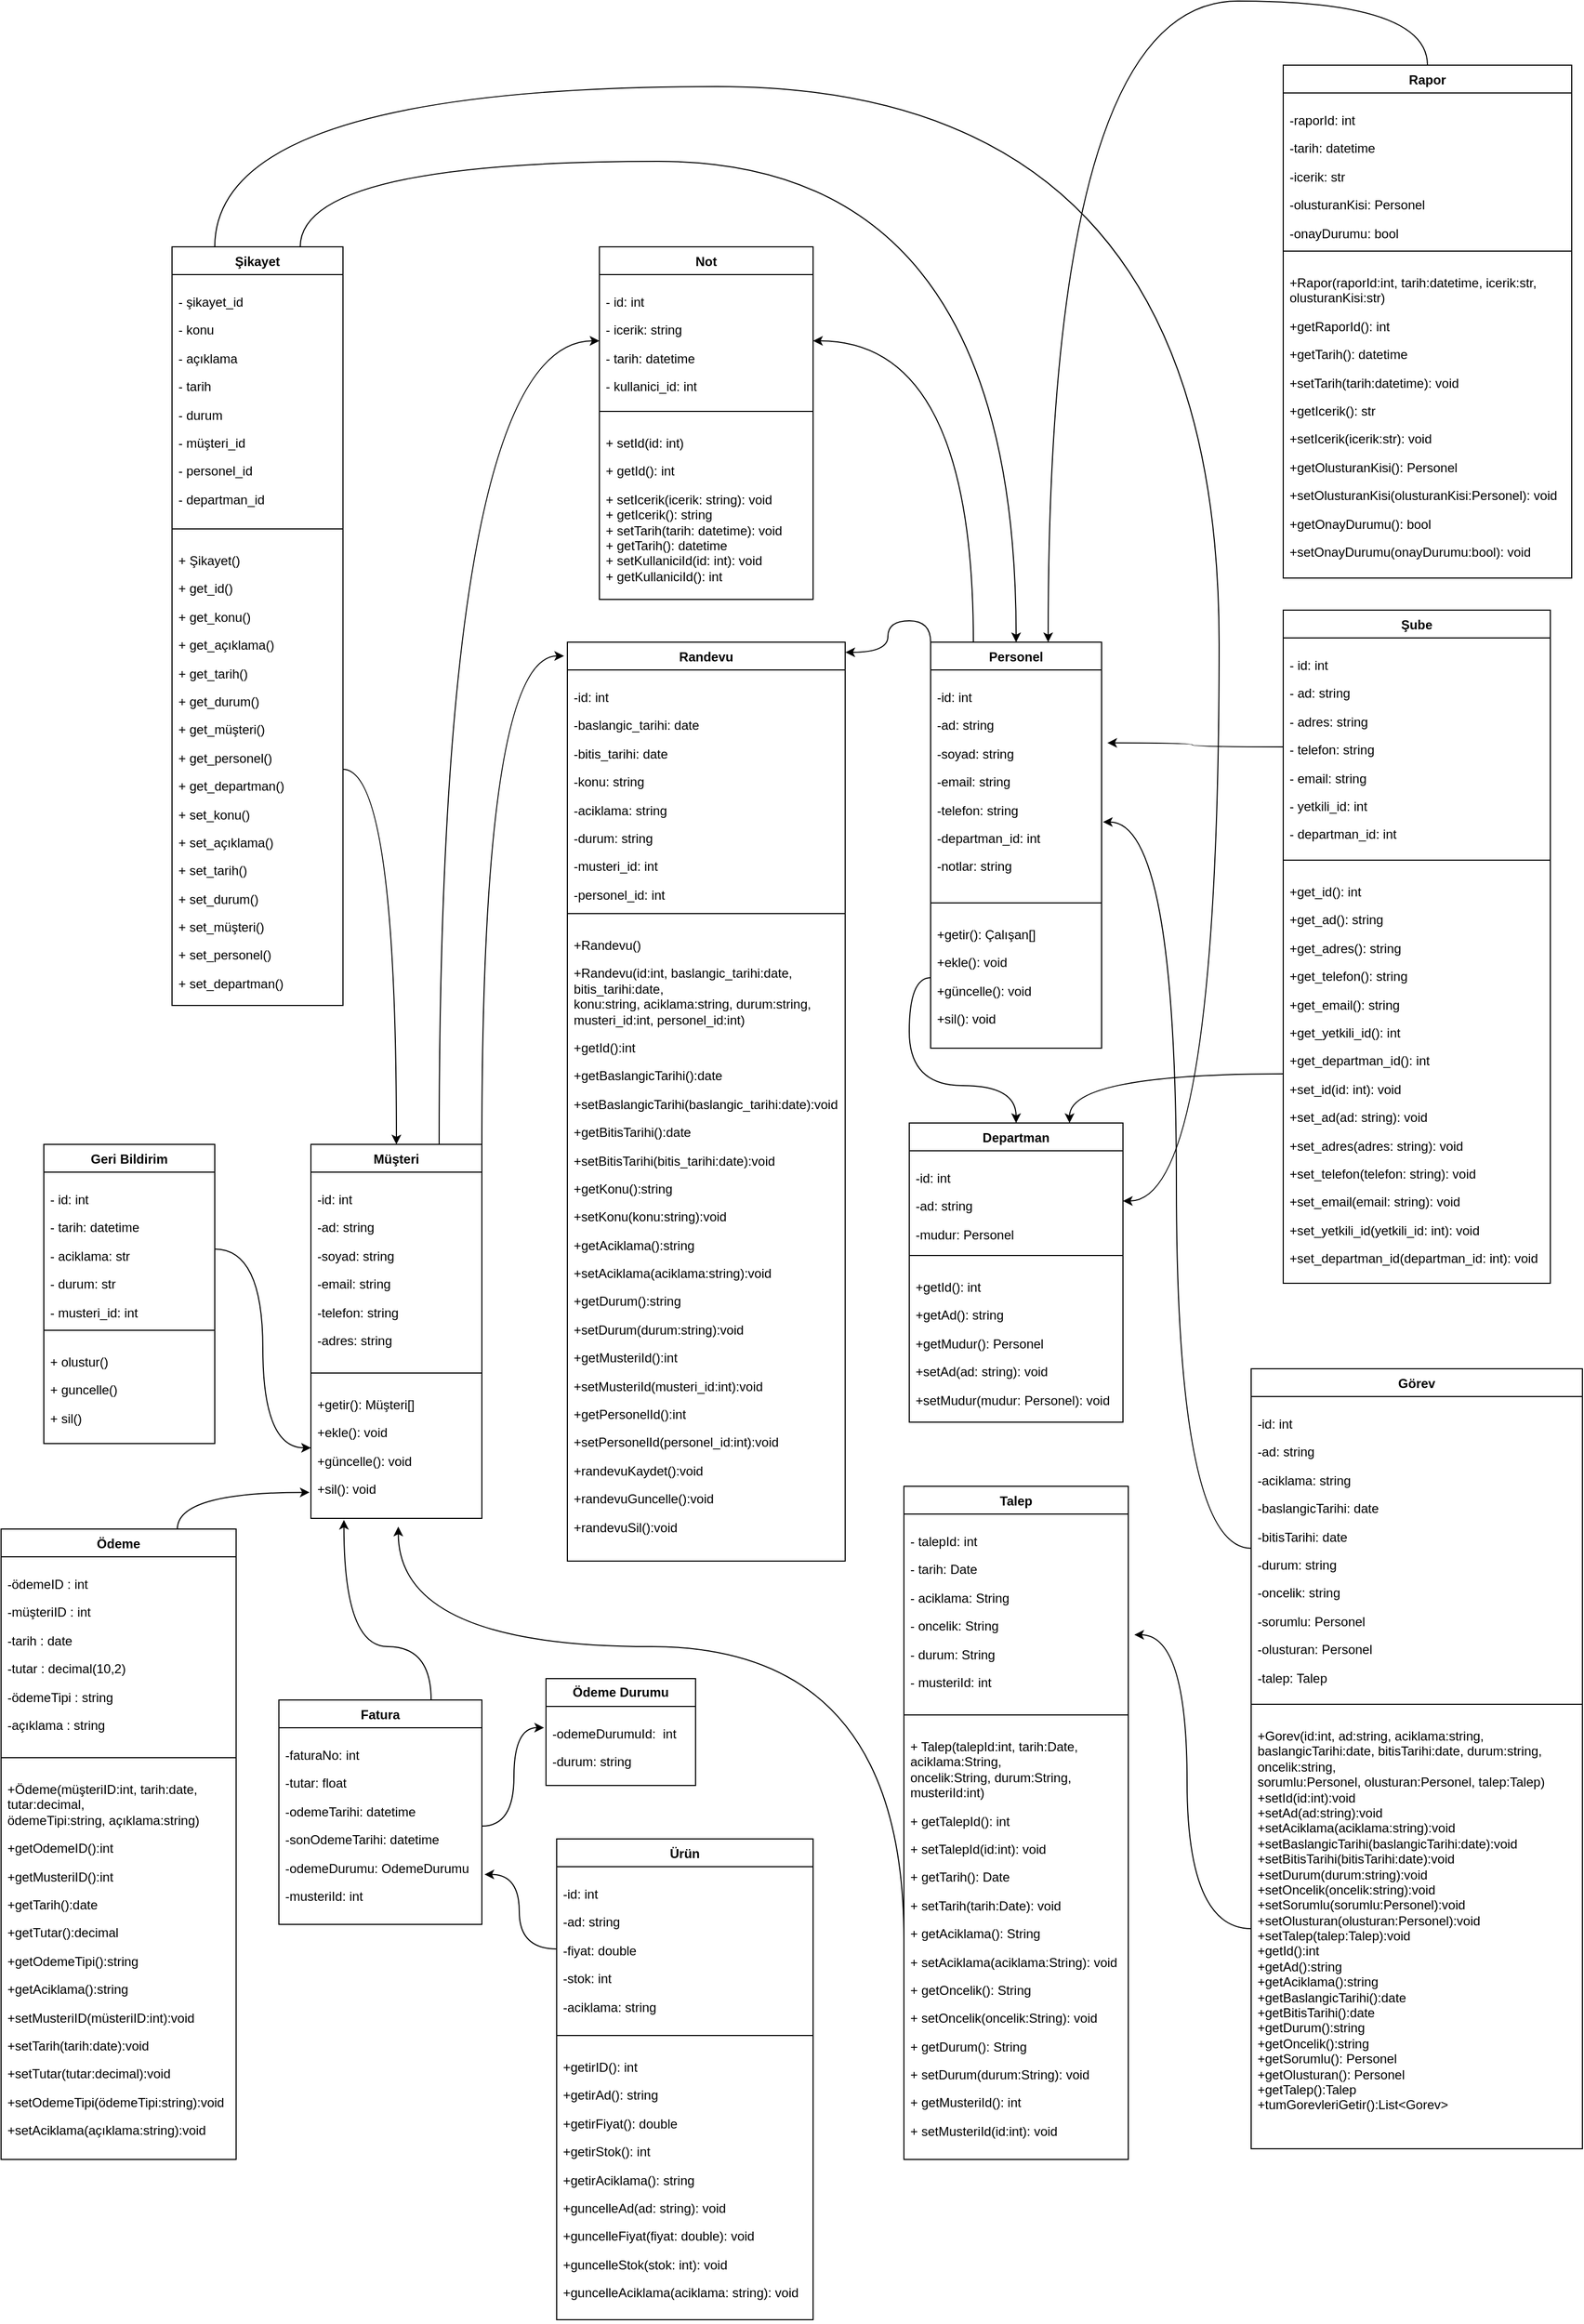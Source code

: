 <mxfile version="21.2.9" type="device">
  <diagram name="Sayfa -1" id="WubEYK-13sfMUEK22u3p">
    <mxGraphModel dx="6667" dy="4040" grid="1" gridSize="10" guides="1" tooltips="1" connect="1" arrows="1" fold="1" page="0" pageScale="1" pageWidth="827" pageHeight="1169" math="0" shadow="0">
      <root>
        <mxCell id="0" />
        <mxCell id="1" parent="0" />
        <mxCell id="kbc5NyIRgbsZDOYR7h5r-98" style="edgeStyle=orthogonalEdgeStyle;rounded=0;orthogonalLoop=1;jettySize=auto;html=1;exitX=1;exitY=0;exitDx=0;exitDy=0;entryX=-0.012;entryY=0.015;entryDx=0;entryDy=0;entryPerimeter=0;curved=1;" edge="1" parent="1" source="kbc5NyIRgbsZDOYR7h5r-18" target="kbc5NyIRgbsZDOYR7h5r-57">
          <mxGeometry relative="1" as="geometry" />
        </mxCell>
        <mxCell id="kbc5NyIRgbsZDOYR7h5r-102" style="edgeStyle=orthogonalEdgeStyle;rounded=0;orthogonalLoop=1;jettySize=auto;html=1;exitX=0.75;exitY=0;exitDx=0;exitDy=0;entryX=0;entryY=0.5;entryDx=0;entryDy=0;curved=1;" edge="1" parent="1" source="kbc5NyIRgbsZDOYR7h5r-18" target="kbc5NyIRgbsZDOYR7h5r-42">
          <mxGeometry relative="1" as="geometry" />
        </mxCell>
        <mxCell id="kbc5NyIRgbsZDOYR7h5r-18" value="Müşteri" style="swimlane;fontStyle=1;align=center;verticalAlign=top;childLayout=stackLayout;horizontal=1;startSize=26;horizontalStack=0;resizeParent=1;resizeParentMax=0;resizeLast=0;collapsible=1;marginBottom=0;whiteSpace=wrap;html=1;" vertex="1" parent="1">
          <mxGeometry x="-400" y="590" width="160" height="350" as="geometry" />
        </mxCell>
        <mxCell id="kbc5NyIRgbsZDOYR7h5r-19" value="&lt;p class=&quot;MsoNormal&quot;&gt;-id: int&lt;/p&gt;&lt;p class=&quot;MsoNormal&quot;&gt;-ad: string&lt;/p&gt;&lt;p class=&quot;MsoNormal&quot;&gt;-soyad: string&lt;/p&gt;&lt;p class=&quot;MsoNormal&quot;&gt;-email: string&lt;/p&gt;&lt;p class=&quot;MsoNormal&quot;&gt;-telefon: string&lt;/p&gt;&lt;p class=&quot;MsoNormal&quot;&gt;-adres: string&lt;/p&gt;&lt;p class=&quot;MsoNormal&quot;&gt;&lt;br/&gt;&lt;br/&gt;&lt;br/&gt;&lt;br/&gt;&lt;br/&gt;&lt;br/&gt;&lt;br/&gt;&lt;br/&gt;&lt;br/&gt;&lt;br/&gt;&lt;br/&gt;&lt;br/&gt;&lt;/p&gt;&lt;p class=&quot;MsoNormal&quot;&gt;-notlar: string&lt;/p&gt;" style="text;strokeColor=none;fillColor=none;align=left;verticalAlign=top;spacingLeft=4;spacingRight=4;overflow=hidden;rotatable=0;points=[[0,0.5],[1,0.5]];portConstraint=eastwest;whiteSpace=wrap;html=1;" vertex="1" parent="kbc5NyIRgbsZDOYR7h5r-18">
          <mxGeometry y="26" width="160" height="184" as="geometry" />
        </mxCell>
        <mxCell id="kbc5NyIRgbsZDOYR7h5r-20" value="" style="line;strokeWidth=1;fillColor=none;align=left;verticalAlign=middle;spacingTop=-1;spacingLeft=3;spacingRight=3;rotatable=0;labelPosition=right;points=[];portConstraint=eastwest;strokeColor=inherit;" vertex="1" parent="kbc5NyIRgbsZDOYR7h5r-18">
          <mxGeometry y="210" width="160" height="8" as="geometry" />
        </mxCell>
        <mxCell id="kbc5NyIRgbsZDOYR7h5r-21" value="&lt;p class=&quot;MsoNormal&quot;&gt;&lt;/p&gt;&lt;p class=&quot;MsoNormal&quot;&gt;+getir(): Müşteri[]&lt;/p&gt;&lt;p class=&quot;MsoNormal&quot;&gt;+ekle(): void&lt;/p&gt;&lt;p class=&quot;MsoNormal&quot;&gt;+güncelle(): void&lt;/p&gt;&lt;p class=&quot;MsoNormal&quot;&gt;+sil(): void&lt;/p&gt;" style="text;strokeColor=none;fillColor=none;align=left;verticalAlign=top;spacingLeft=4;spacingRight=4;overflow=hidden;rotatable=0;points=[[0,0.5],[1,0.5]];portConstraint=eastwest;whiteSpace=wrap;html=1;" vertex="1" parent="kbc5NyIRgbsZDOYR7h5r-18">
          <mxGeometry y="218" width="160" height="132" as="geometry" />
        </mxCell>
        <mxCell id="kbc5NyIRgbsZDOYR7h5r-99" style="edgeStyle=orthogonalEdgeStyle;rounded=0;orthogonalLoop=1;jettySize=auto;html=1;exitX=0;exitY=0;exitDx=0;exitDy=0;entryX=1.001;entryY=0.011;entryDx=0;entryDy=0;entryPerimeter=0;curved=1;" edge="1" parent="1" source="kbc5NyIRgbsZDOYR7h5r-33" target="kbc5NyIRgbsZDOYR7h5r-57">
          <mxGeometry relative="1" as="geometry" />
        </mxCell>
        <mxCell id="kbc5NyIRgbsZDOYR7h5r-101" style="edgeStyle=orthogonalEdgeStyle;rounded=0;orthogonalLoop=1;jettySize=auto;html=1;exitX=0.25;exitY=0;exitDx=0;exitDy=0;entryX=1;entryY=0.5;entryDx=0;entryDy=0;curved=1;" edge="1" parent="1" source="kbc5NyIRgbsZDOYR7h5r-33" target="kbc5NyIRgbsZDOYR7h5r-42">
          <mxGeometry relative="1" as="geometry" />
        </mxCell>
        <mxCell id="kbc5NyIRgbsZDOYR7h5r-33" value="Personel" style="swimlane;fontStyle=1;align=center;verticalAlign=top;childLayout=stackLayout;horizontal=1;startSize=26;horizontalStack=0;resizeParent=1;resizeParentMax=0;resizeLast=0;collapsible=1;marginBottom=0;whiteSpace=wrap;html=1;" vertex="1" parent="1">
          <mxGeometry x="180" y="120" width="160" height="380" as="geometry" />
        </mxCell>
        <mxCell id="kbc5NyIRgbsZDOYR7h5r-34" value="&lt;p class=&quot;MsoNormal&quot;&gt;-id: int&lt;/p&gt;&lt;p class=&quot;MsoNormal&quot;&gt;-ad: string&lt;/p&gt;&lt;p class=&quot;MsoNormal&quot;&gt;-soyad: string&lt;/p&gt;&lt;p class=&quot;MsoNormal&quot;&gt;-email: string&lt;/p&gt;&lt;p class=&quot;MsoNormal&quot;&gt;-telefon: string&lt;/p&gt;&lt;p class=&quot;MsoNormal&quot;&gt;-departman_id: int&lt;/p&gt;&lt;p class=&quot;MsoNormal&quot;&gt;&lt;span style=&quot;background-color: initial;&quot;&gt;-notlar: string&lt;/span&gt;&lt;br&gt;&lt;/p&gt;" style="text;strokeColor=none;fillColor=none;align=left;verticalAlign=top;spacingLeft=4;spacingRight=4;overflow=hidden;rotatable=0;points=[[0,0.5],[1,0.5]];portConstraint=eastwest;whiteSpace=wrap;html=1;" vertex="1" parent="kbc5NyIRgbsZDOYR7h5r-33">
          <mxGeometry y="26" width="160" height="214" as="geometry" />
        </mxCell>
        <mxCell id="kbc5NyIRgbsZDOYR7h5r-35" value="" style="line;strokeWidth=1;fillColor=none;align=left;verticalAlign=middle;spacingTop=-1;spacingLeft=3;spacingRight=3;rotatable=0;labelPosition=right;points=[];portConstraint=eastwest;strokeColor=inherit;" vertex="1" parent="kbc5NyIRgbsZDOYR7h5r-33">
          <mxGeometry y="240" width="160" height="8" as="geometry" />
        </mxCell>
        <mxCell id="kbc5NyIRgbsZDOYR7h5r-36" value="&lt;p class=&quot;MsoNormal&quot;&gt;+getir(): Çalışan[]&lt;/p&gt;&lt;span style=&quot;background-color: initial;&quot;&gt;+ekle(): void&lt;/span&gt;&lt;br&gt;&lt;p class=&quot;MsoNormal&quot;&gt;+güncelle(): void&lt;/p&gt;&lt;span style=&quot;background-color: initial;&quot;&gt;+sil(): void&amp;nbsp; &amp;nbsp; &amp;nbsp;&lt;/span&gt;" style="text;strokeColor=none;fillColor=none;align=left;verticalAlign=top;spacingLeft=4;spacingRight=4;overflow=hidden;rotatable=0;points=[[0,0.5],[1,0.5]];portConstraint=eastwest;whiteSpace=wrap;html=1;" vertex="1" parent="kbc5NyIRgbsZDOYR7h5r-33">
          <mxGeometry y="248" width="160" height="132" as="geometry" />
        </mxCell>
        <mxCell id="kbc5NyIRgbsZDOYR7h5r-37" value="Görev" style="swimlane;fontStyle=1;align=center;verticalAlign=top;childLayout=stackLayout;horizontal=1;startSize=26;horizontalStack=0;resizeParent=1;resizeParentMax=0;resizeLast=0;collapsible=1;marginBottom=0;whiteSpace=wrap;html=1;" vertex="1" parent="1">
          <mxGeometry x="480" y="800" width="310" height="730" as="geometry" />
        </mxCell>
        <mxCell id="kbc5NyIRgbsZDOYR7h5r-38" value="&lt;p class=&quot;MsoNormal&quot;&gt;-id: int&lt;/p&gt;&lt;p class=&quot;MsoNormal&quot;&gt;&lt;span style=&quot;background-color: initial;&quot;&gt;-ad: string&lt;/span&gt;&lt;/p&gt;&lt;p class=&quot;MsoNormal&quot;&gt;-aciklama: string&lt;/p&gt;&lt;p class=&quot;MsoNormal&quot;&gt;-baslangicTarihi: date&lt;/p&gt;&lt;p class=&quot;MsoNormal&quot;&gt;-bitisTarihi: date&lt;/p&gt;&lt;p class=&quot;MsoNormal&quot;&gt;-durum: string&lt;/p&gt;&lt;p class=&quot;MsoNormal&quot;&gt;-oncelik: string&lt;/p&gt;&lt;p class=&quot;MsoNormal&quot;&gt;-sorumlu: Personel&lt;/p&gt;&lt;p class=&quot;MsoNormal&quot;&gt;-olusturan: Personel&lt;/p&gt;&lt;p class=&quot;MsoNormal&quot;&gt;-talep: Talep&lt;/p&gt;" style="text;strokeColor=none;fillColor=none;align=left;verticalAlign=top;spacingLeft=4;spacingRight=4;overflow=hidden;rotatable=0;points=[[0,0.5],[1,0.5]];portConstraint=eastwest;whiteSpace=wrap;html=1;" vertex="1" parent="kbc5NyIRgbsZDOYR7h5r-37">
          <mxGeometry y="26" width="310" height="284" as="geometry" />
        </mxCell>
        <mxCell id="kbc5NyIRgbsZDOYR7h5r-39" value="" style="line;strokeWidth=1;fillColor=none;align=left;verticalAlign=middle;spacingTop=-1;spacingLeft=3;spacingRight=3;rotatable=0;labelPosition=right;points=[];portConstraint=eastwest;strokeColor=inherit;" vertex="1" parent="kbc5NyIRgbsZDOYR7h5r-37">
          <mxGeometry y="310" width="310" height="8" as="geometry" />
        </mxCell>
        <mxCell id="kbc5NyIRgbsZDOYR7h5r-40" value="&lt;p style=&quot;&quot; class=&quot;MsoNormal&quot;&gt;&lt;/p&gt;&lt;div style=&quot;&quot;&gt;&lt;span style=&quot;background-color: initial;&quot;&gt;+Gorev(id:int, ad:string, aciklama:string,&lt;/span&gt;&lt;/div&gt;&lt;font style=&quot;font-size: 12px;&quot;&gt;&lt;div style=&quot;&quot;&gt;&lt;span style=&quot;background-color: initial;&quot;&gt;baslangicTarihi:date, bitisTarihi:date, durum:string, oncelik:string,&lt;/span&gt;&lt;/div&gt;&lt;div style=&quot;&quot;&gt;&lt;span style=&quot;background-color: initial;&quot;&gt;sorumlu:Personel, olusturan:Personel, talep:Talep)&lt;/span&gt;&lt;/div&gt;&lt;div style=&quot;&quot;&gt;&lt;span style=&quot;background-color: initial;&quot;&gt;+setId(id:int):void&lt;/span&gt;&lt;/div&gt;&lt;/font&gt;&lt;font style=&quot;font-size: 12px;&quot;&gt;&lt;span style=&quot;background-color: initial;&quot;&gt;&lt;div style=&quot;&quot;&gt;&lt;span style=&quot;background-color: initial;&quot;&gt;+setAd(ad:string):void&lt;/span&gt;&lt;/div&gt;&lt;/span&gt;&lt;span style=&quot;background-color: initial;&quot;&gt;&lt;div style=&quot;&quot;&gt;&lt;span style=&quot;background-color: initial;&quot;&gt;+setAciklama(aciklama:string):void&lt;/span&gt;&lt;/div&gt;&lt;/span&gt;&lt;span style=&quot;background-color: initial;&quot;&gt;&lt;div style=&quot;&quot;&gt;&lt;span style=&quot;background-color: initial;&quot;&gt;+setBaslangicTarihi(baslangicTarihi:date):void&lt;/span&gt;&lt;/div&gt;&lt;/span&gt;&lt;span style=&quot;background-color: initial;&quot;&gt;&lt;div style=&quot;&quot;&gt;&lt;span style=&quot;background-color: initial;&quot;&gt;+setBitisTarihi(bitisTarihi:date):void&lt;/span&gt;&lt;/div&gt;&lt;/span&gt;&lt;span style=&quot;background-color: initial;&quot;&gt;&lt;div style=&quot;&quot;&gt;&lt;span style=&quot;background-color: initial;&quot;&gt;+setDurum(durum:string):void&lt;/span&gt;&lt;/div&gt;&lt;/span&gt;&lt;span style=&quot;background-color: initial;&quot;&gt;&lt;div style=&quot;&quot;&gt;&lt;span style=&quot;background-color: initial;&quot;&gt;+setOncelik(oncelik:string):void&lt;/span&gt;&lt;/div&gt;&lt;/span&gt;&lt;span style=&quot;background-color: initial;&quot;&gt;&lt;div style=&quot;&quot;&gt;&lt;span style=&quot;background-color: initial;&quot;&gt;+setSorumlu(sorumlu:Personel):void&lt;/span&gt;&lt;/div&gt;&lt;/span&gt;&lt;span style=&quot;background-color: initial;&quot;&gt;&lt;div style=&quot;&quot;&gt;&lt;span style=&quot;background-color: initial;&quot;&gt;+setOlusturan(olusturan:Personel):void&lt;/span&gt;&lt;/div&gt;&lt;/span&gt;&lt;span style=&quot;background-color: initial;&quot;&gt;&lt;div style=&quot;&quot;&gt;&lt;span style=&quot;background-color: initial;&quot;&gt;+setTalep(talep:Talep):void&lt;/span&gt;&lt;/div&gt;&lt;/span&gt;&lt;span style=&quot;background-color: initial;&quot;&gt;&lt;div style=&quot;&quot;&gt;&lt;span style=&quot;background-color: initial;&quot;&gt;+getId():int&lt;/span&gt;&lt;/div&gt;&lt;/span&gt;&lt;span style=&quot;background-color: initial;&quot;&gt;&lt;div style=&quot;&quot;&gt;&lt;span style=&quot;background-color: initial;&quot;&gt;+getAd():string&lt;/span&gt;&lt;/div&gt;&lt;/span&gt;&lt;span style=&quot;background-color: initial;&quot;&gt;&lt;div style=&quot;&quot;&gt;&lt;span style=&quot;background-color: initial;&quot;&gt;+getAciklama():string&lt;/span&gt;&lt;/div&gt;&lt;/span&gt;&lt;span style=&quot;background-color: initial;&quot;&gt;&lt;div style=&quot;&quot;&gt;&lt;span style=&quot;background-color: initial;&quot;&gt;+getBaslangicTarihi():date&lt;/span&gt;&lt;/div&gt;&lt;/span&gt;&lt;span style=&quot;background-color: initial;&quot;&gt;&lt;div style=&quot;&quot;&gt;&lt;span style=&quot;background-color: initial;&quot;&gt;+getBitisTarihi():date&lt;/span&gt;&lt;/div&gt;&lt;/span&gt;&lt;span style=&quot;background-color: initial;&quot;&gt;&lt;div style=&quot;&quot;&gt;&lt;span style=&quot;background-color: initial;&quot;&gt;+getDurum():string&lt;/span&gt;&lt;/div&gt;&lt;/span&gt;&lt;span style=&quot;background-color: initial;&quot;&gt;&lt;div style=&quot;&quot;&gt;&lt;span style=&quot;background-color: initial;&quot;&gt;+getOncelik():string&lt;/span&gt;&lt;/div&gt;&lt;/span&gt;&lt;span style=&quot;background-color: initial;&quot;&gt;&lt;div style=&quot;&quot;&gt;&lt;span style=&quot;background-color: initial;&quot;&gt;+getSorumlu(): Personel&lt;/span&gt;&lt;/div&gt;&lt;/span&gt;&lt;span style=&quot;background-color: initial;&quot;&gt;&lt;div style=&quot;&quot;&gt;&lt;span style=&quot;background-color: initial;&quot;&gt;+getOlusturan(): Personel&lt;/span&gt;&lt;/div&gt;&lt;/span&gt;&lt;span style=&quot;background-color: initial;&quot;&gt;&lt;div style=&quot;&quot;&gt;&lt;span style=&quot;background-color: initial;&quot;&gt;+getTalep():Talep&lt;/span&gt;&lt;/div&gt;&lt;/span&gt;&lt;span style=&quot;background-color: initial;&quot;&gt;&lt;div style=&quot;&quot;&gt;&lt;span style=&quot;background-color: initial;&quot;&gt;+tumGorevleriGetir():List&amp;lt;Gorev&amp;gt;&lt;/span&gt;&lt;/div&gt;&lt;/span&gt;&lt;/font&gt;" style="text;strokeColor=none;fillColor=none;align=left;verticalAlign=top;spacingLeft=4;spacingRight=4;overflow=hidden;rotatable=0;points=[[0,0.5],[1,0.5]];portConstraint=eastwest;whiteSpace=wrap;html=1;" vertex="1" parent="kbc5NyIRgbsZDOYR7h5r-37">
          <mxGeometry y="318" width="310" height="412" as="geometry" />
        </mxCell>
        <mxCell id="kbc5NyIRgbsZDOYR7h5r-41" value="Not" style="swimlane;fontStyle=1;align=center;verticalAlign=top;childLayout=stackLayout;horizontal=1;startSize=26;horizontalStack=0;resizeParent=1;resizeParentMax=0;resizeLast=0;collapsible=1;marginBottom=0;whiteSpace=wrap;html=1;" vertex="1" parent="1">
          <mxGeometry x="-130" y="-250" width="200" height="330" as="geometry" />
        </mxCell>
        <mxCell id="kbc5NyIRgbsZDOYR7h5r-42" value="&lt;p style=&quot;text-align: justify;&quot; class=&quot;MsoNormal&quot;&gt;&lt;font style=&quot;font-size: 12px;&quot;&gt;- id: int&lt;/font&gt;&lt;/p&gt;&lt;p style=&quot;text-align: justify;&quot; class=&quot;MsoNormal&quot;&gt;&lt;span style=&quot;background-color: initial; text-align: left;&quot;&gt;- icerik: string&lt;/span&gt;&lt;/p&gt;&lt;p style=&quot;&quot; class=&quot;MsoNormal&quot;&gt;&lt;span style=&quot;background-color: initial; text-align: justify;&quot;&gt;- tarih: datetime&lt;/span&gt;&lt;/p&gt;&lt;p style=&quot;&quot; class=&quot;MsoNormal&quot;&gt;&lt;span style=&quot;background-color: initial; text-align: justify;&quot;&gt;- kullanici_id: int&lt;/span&gt;&lt;/p&gt;" style="text;strokeColor=none;fillColor=none;align=left;verticalAlign=top;spacingLeft=4;spacingRight=4;overflow=hidden;rotatable=0;points=[[0,0.5],[1,0.5]];portConstraint=eastwest;whiteSpace=wrap;html=1;" vertex="1" parent="kbc5NyIRgbsZDOYR7h5r-41">
          <mxGeometry y="26" width="200" height="124" as="geometry" />
        </mxCell>
        <mxCell id="kbc5NyIRgbsZDOYR7h5r-43" value="" style="line;strokeWidth=1;fillColor=none;align=left;verticalAlign=middle;spacingTop=-1;spacingLeft=3;spacingRight=3;rotatable=0;labelPosition=right;points=[];portConstraint=eastwest;strokeColor=inherit;" vertex="1" parent="kbc5NyIRgbsZDOYR7h5r-41">
          <mxGeometry y="150" width="200" height="8" as="geometry" />
        </mxCell>
        <mxCell id="kbc5NyIRgbsZDOYR7h5r-44" value="&lt;p style=&quot;&quot; class=&quot;MsoNormal&quot;&gt;&lt;font style=&quot;font-size: 12px;&quot;&gt;+ setId(id: int)&lt;/font&gt;&lt;/p&gt;&lt;p style=&quot;&quot; class=&quot;MsoNormal&quot;&gt;&lt;span style=&quot;background-color: initial;&quot;&gt;+ getId(): int&lt;/span&gt;&lt;/p&gt;&lt;font style=&quot;font-size: 12px;&quot;&gt;&lt;span style=&quot;background-color: initial;&quot;&gt;+ setIcerik(icerik: string): void&lt;br&gt;&lt;/span&gt;&lt;span style=&quot;background-color: initial;&quot;&gt;+ getIcerik(): string&lt;br&gt;&lt;/span&gt;&lt;span style=&quot;background-color: initial;&quot;&gt;+ setTarih(tarih: datetime): void&lt;/span&gt;&lt;br&gt;&lt;span style=&quot;background-color: initial;&quot;&gt;+ getTarih(): datetime&lt;/span&gt;&lt;br&gt;&lt;span style=&quot;background-color: initial;&quot;&gt;+ setKullaniciId(id: int): void&lt;/span&gt;&lt;br&gt;&lt;span style=&quot;background-color: initial;&quot;&gt;+ getKullaniciId(): int&lt;/span&gt;&lt;/font&gt;" style="text;strokeColor=none;fillColor=none;align=left;verticalAlign=top;spacingLeft=4;spacingRight=4;overflow=hidden;rotatable=0;points=[[0,0.5],[1,0.5]];portConstraint=eastwest;whiteSpace=wrap;html=1;" vertex="1" parent="kbc5NyIRgbsZDOYR7h5r-41">
          <mxGeometry y="158" width="200" height="172" as="geometry" />
        </mxCell>
        <mxCell id="kbc5NyIRgbsZDOYR7h5r-45" value="Ürün" style="swimlane;fontStyle=1;align=center;verticalAlign=top;childLayout=stackLayout;horizontal=1;startSize=26;horizontalStack=0;resizeParent=1;resizeParentMax=0;resizeLast=0;collapsible=1;marginBottom=0;whiteSpace=wrap;html=1;" vertex="1" parent="1">
          <mxGeometry x="-170" y="1240" width="240" height="450" as="geometry" />
        </mxCell>
        <mxCell id="kbc5NyIRgbsZDOYR7h5r-46" value="&lt;p class=&quot;MsoNormal&quot;&gt;-id: int&lt;/p&gt;&lt;p class=&quot;MsoNormal&quot;&gt;-ad: string&lt;/p&gt;&lt;p class=&quot;MsoNormal&quot;&gt;-fiyat: double&lt;/p&gt;&lt;p class=&quot;MsoNormal&quot;&gt;-stok: int&lt;/p&gt;&lt;p class=&quot;MsoNormal&quot;&gt;-aciklama: string&lt;/p&gt;" style="text;strokeColor=none;fillColor=none;align=left;verticalAlign=top;spacingLeft=4;spacingRight=4;overflow=hidden;rotatable=0;points=[[0,0.5],[1,0.5]];portConstraint=eastwest;whiteSpace=wrap;html=1;" vertex="1" parent="kbc5NyIRgbsZDOYR7h5r-45">
          <mxGeometry y="26" width="240" height="154" as="geometry" />
        </mxCell>
        <mxCell id="kbc5NyIRgbsZDOYR7h5r-47" value="" style="line;strokeWidth=1;fillColor=none;align=left;verticalAlign=middle;spacingTop=-1;spacingLeft=3;spacingRight=3;rotatable=0;labelPosition=right;points=[];portConstraint=eastwest;strokeColor=inherit;" vertex="1" parent="kbc5NyIRgbsZDOYR7h5r-45">
          <mxGeometry y="180" width="240" height="8" as="geometry" />
        </mxCell>
        <mxCell id="kbc5NyIRgbsZDOYR7h5r-48" value="&lt;p class=&quot;MsoNormal&quot;&gt;+getirID(): int&lt;/p&gt;&lt;p class=&quot;MsoNormal&quot;&gt;+getirAd(): string&lt;/p&gt;&lt;p class=&quot;MsoNormal&quot;&gt;+getirFiyat(): double&lt;/p&gt;&lt;p class=&quot;MsoNormal&quot;&gt;+getirStok(): int&lt;/p&gt;&lt;p class=&quot;MsoNormal&quot;&gt;+getirAciklama(): string&lt;/p&gt;&lt;p class=&quot;MsoNormal&quot;&gt;+guncelleAd(ad: string): void&lt;/p&gt;&lt;p class=&quot;MsoNormal&quot;&gt;+guncelleFiyat(fiyat: double): void&lt;/p&gt;&lt;p class=&quot;MsoNormal&quot;&gt;+guncelleStok(stok: int): void&lt;/p&gt;+guncelleAciklama(aciklama: string): void" style="text;strokeColor=none;fillColor=none;align=left;verticalAlign=top;spacingLeft=4;spacingRight=4;overflow=hidden;rotatable=0;points=[[0,0.5],[1,0.5]];portConstraint=eastwest;whiteSpace=wrap;html=1;" vertex="1" parent="kbc5NyIRgbsZDOYR7h5r-45">
          <mxGeometry y="188" width="240" height="262" as="geometry" />
        </mxCell>
        <mxCell id="kbc5NyIRgbsZDOYR7h5r-122" style="edgeStyle=orthogonalEdgeStyle;rounded=0;orthogonalLoop=1;jettySize=auto;html=1;exitX=0.75;exitY=0;exitDx=0;exitDy=0;curved=1;entryX=0.193;entryY=1.011;entryDx=0;entryDy=0;entryPerimeter=0;" edge="1" parent="1" source="kbc5NyIRgbsZDOYR7h5r-53" target="kbc5NyIRgbsZDOYR7h5r-21">
          <mxGeometry relative="1" as="geometry">
            <mxPoint x="-400" y="1020" as="targetPoint" />
            <Array as="points">
              <mxPoint x="-287" y="1060" />
              <mxPoint x="-369" y="1060" />
            </Array>
          </mxGeometry>
        </mxCell>
        <mxCell id="kbc5NyIRgbsZDOYR7h5r-53" value="Fatura" style="swimlane;fontStyle=1;align=center;verticalAlign=top;childLayout=stackLayout;horizontal=1;startSize=26;horizontalStack=0;resizeParent=1;resizeParentMax=0;resizeLast=0;collapsible=1;marginBottom=0;whiteSpace=wrap;html=1;" vertex="1" parent="1">
          <mxGeometry x="-430" y="1110" width="190" height="210" as="geometry" />
        </mxCell>
        <mxCell id="kbc5NyIRgbsZDOYR7h5r-54" value="&lt;p class=&quot;MsoNormal&quot;&gt;-faturaNo: int&lt;/p&gt;&lt;p class=&quot;MsoNormal&quot;&gt;-tutar: float&lt;/p&gt;&lt;p class=&quot;MsoNormal&quot;&gt;-odemeTarihi: datetime&lt;/p&gt;&lt;p class=&quot;MsoNormal&quot;&gt;-sonOdemeTarihi: datetime&lt;/p&gt;&lt;p class=&quot;MsoNormal&quot;&gt;-odemeDurumu: OdemeDurumu&lt;/p&gt;&lt;p class=&quot;MsoNormal&quot;&gt;-musteriId: int&lt;/p&gt;" style="text;strokeColor=none;fillColor=none;align=left;verticalAlign=top;spacingLeft=4;spacingRight=4;overflow=hidden;rotatable=0;points=[[0,0.5],[1,0.5]];portConstraint=eastwest;whiteSpace=wrap;html=1;" vertex="1" parent="kbc5NyIRgbsZDOYR7h5r-53">
          <mxGeometry y="26" width="190" height="184" as="geometry" />
        </mxCell>
        <mxCell id="kbc5NyIRgbsZDOYR7h5r-57" value="Randevu" style="swimlane;fontStyle=1;align=center;verticalAlign=top;childLayout=stackLayout;horizontal=1;startSize=26;horizontalStack=0;resizeParent=1;resizeParentMax=0;resizeLast=0;collapsible=1;marginBottom=0;whiteSpace=wrap;html=1;" vertex="1" parent="1">
          <mxGeometry x="-160" y="120" width="260" height="860" as="geometry" />
        </mxCell>
        <mxCell id="kbc5NyIRgbsZDOYR7h5r-58" value="&lt;p class=&quot;MsoNormal&quot;&gt;-id: int&lt;/p&gt;&lt;p class=&quot;MsoNormal&quot;&gt;-baslangic_tarihi: date&lt;/p&gt;&lt;p class=&quot;MsoNormal&quot;&gt;-bitis_tarihi: date&lt;/p&gt;&lt;p class=&quot;MsoNormal&quot;&gt;-konu: string&lt;/p&gt;&lt;p class=&quot;MsoNormal&quot;&gt;-aciklama: string&lt;/p&gt;&lt;p class=&quot;MsoNormal&quot;&gt;-durum: string&lt;/p&gt;&lt;p class=&quot;MsoNormal&quot;&gt;-musteri_id: int&lt;/p&gt;&lt;p class=&quot;MsoNormal&quot;&gt;-personel_id: int&lt;/p&gt;" style="text;strokeColor=none;fillColor=none;align=left;verticalAlign=top;spacingLeft=4;spacingRight=4;overflow=hidden;rotatable=0;points=[[0,0.5],[1,0.5]];portConstraint=eastwest;whiteSpace=wrap;html=1;" vertex="1" parent="kbc5NyIRgbsZDOYR7h5r-57">
          <mxGeometry y="26" width="260" height="224" as="geometry" />
        </mxCell>
        <mxCell id="kbc5NyIRgbsZDOYR7h5r-59" value="" style="line;strokeWidth=1;fillColor=none;align=left;verticalAlign=middle;spacingTop=-1;spacingLeft=3;spacingRight=3;rotatable=0;labelPosition=right;points=[];portConstraint=eastwest;strokeColor=inherit;" vertex="1" parent="kbc5NyIRgbsZDOYR7h5r-57">
          <mxGeometry y="250" width="260" height="8" as="geometry" />
        </mxCell>
        <mxCell id="kbc5NyIRgbsZDOYR7h5r-60" value="&lt;p class=&quot;MsoNormal&quot;&gt;+Randevu()&lt;/p&gt;&lt;p class=&quot;MsoNormal&quot;&gt;+Randevu(id:int, baslangic_tarihi:date, bitis_tarihi:date,&lt;br&gt;konu:string, aciklama:string, durum:string, musteri_id:int, personel_id:int)&lt;/p&gt;&lt;p class=&quot;MsoNormal&quot;&gt;+getId():int&lt;/p&gt;&lt;p class=&quot;MsoNormal&quot;&gt;+getBaslangicTarihi():date&lt;/p&gt;&lt;p class=&quot;MsoNormal&quot;&gt;+setBaslangicTarihi(baslangic_tarihi:date):void&lt;/p&gt;&lt;p class=&quot;MsoNormal&quot;&gt;+getBitisTarihi():date&lt;/p&gt;&lt;p class=&quot;MsoNormal&quot;&gt;+setBitisTarihi(bitis_tarihi:date):void&lt;/p&gt;&lt;p class=&quot;MsoNormal&quot;&gt;+getKonu():string&lt;/p&gt;&lt;p class=&quot;MsoNormal&quot;&gt;+setKonu(konu:string):void&lt;/p&gt;&lt;p class=&quot;MsoNormal&quot;&gt;+getAciklama():string&lt;/p&gt;&lt;p class=&quot;MsoNormal&quot;&gt;+setAciklama(aciklama:string):void&lt;/p&gt;&lt;p class=&quot;MsoNormal&quot;&gt;+getDurum():string&lt;/p&gt;&lt;p class=&quot;MsoNormal&quot;&gt;+setDurum(durum:string):void&lt;/p&gt;&lt;p class=&quot;MsoNormal&quot;&gt;+getMusteriId():int&lt;/p&gt;&lt;p class=&quot;MsoNormal&quot;&gt;+setMusteriId(musteri_id:int):void&lt;/p&gt;&lt;p class=&quot;MsoNormal&quot;&gt;+getPersonelId():int&lt;/p&gt;&lt;p class=&quot;MsoNormal&quot;&gt;+setPersonelId(personel_id:int):void&lt;/p&gt;&lt;p class=&quot;MsoNormal&quot;&gt;+randevuKaydet():void&lt;/p&gt;&lt;p class=&quot;MsoNormal&quot;&gt;+randevuGuncelle():void&lt;/p&gt;&lt;p class=&quot;MsoNormal&quot;&gt;+randevuSil():void&lt;/p&gt;" style="text;strokeColor=none;fillColor=none;align=left;verticalAlign=top;spacingLeft=4;spacingRight=4;overflow=hidden;rotatable=0;points=[[0,0.5],[1,0.5]];portConstraint=eastwest;whiteSpace=wrap;html=1;" vertex="1" parent="kbc5NyIRgbsZDOYR7h5r-57">
          <mxGeometry y="258" width="260" height="602" as="geometry" />
        </mxCell>
        <mxCell id="kbc5NyIRgbsZDOYR7h5r-61" value="Rapor" style="swimlane;fontStyle=1;align=center;verticalAlign=top;childLayout=stackLayout;horizontal=1;startSize=26;horizontalStack=0;resizeParent=1;resizeParentMax=0;resizeLast=0;collapsible=1;marginBottom=0;whiteSpace=wrap;html=1;" vertex="1" parent="1">
          <mxGeometry x="510" y="-420" width="270" height="480" as="geometry" />
        </mxCell>
        <mxCell id="kbc5NyIRgbsZDOYR7h5r-62" value="&lt;p class=&quot;MsoNormal&quot;&gt;-raporId: int&lt;/p&gt;&lt;p class=&quot;MsoNormal&quot;&gt;-tarih: datetime&lt;/p&gt;&lt;p class=&quot;MsoNormal&quot;&gt;-icerik: str&lt;/p&gt;&lt;p class=&quot;MsoNormal&quot;&gt;-olusturanKisi: Personel&lt;/p&gt;-onayDurumu: bool" style="text;strokeColor=none;fillColor=none;align=left;verticalAlign=top;spacingLeft=4;spacingRight=4;overflow=hidden;rotatable=0;points=[[0,0.5],[1,0.5]];portConstraint=eastwest;whiteSpace=wrap;html=1;" vertex="1" parent="kbc5NyIRgbsZDOYR7h5r-61">
          <mxGeometry y="26" width="270" height="144" as="geometry" />
        </mxCell>
        <mxCell id="kbc5NyIRgbsZDOYR7h5r-63" value="" style="line;strokeWidth=1;fillColor=none;align=left;verticalAlign=middle;spacingTop=-1;spacingLeft=3;spacingRight=3;rotatable=0;labelPosition=right;points=[];portConstraint=eastwest;strokeColor=inherit;" vertex="1" parent="kbc5NyIRgbsZDOYR7h5r-61">
          <mxGeometry y="170" width="270" height="8" as="geometry" />
        </mxCell>
        <mxCell id="kbc5NyIRgbsZDOYR7h5r-64" value="&lt;p class=&quot;MsoNormal&quot;&gt;+Rapor(raporId:int, tarih:datetime, icerik:str, olusturanKisi:str)&lt;/p&gt;&lt;p class=&quot;MsoNormal&quot;&gt;+getRaporId(): int&lt;/p&gt;&lt;p class=&quot;MsoNormal&quot;&gt;+getTarih(): datetime&lt;/p&gt;&lt;p class=&quot;MsoNormal&quot;&gt;+setTarih(tarih:datetime): void&lt;/p&gt;&lt;p class=&quot;MsoNormal&quot;&gt;+getIcerik(): str&lt;/p&gt;&lt;p class=&quot;MsoNormal&quot;&gt;+setIcerik(icerik:str): void&lt;/p&gt;&lt;p class=&quot;MsoNormal&quot;&gt;+getOlusturanKisi(): Personel&lt;/p&gt;&lt;p class=&quot;MsoNormal&quot;&gt;+setOlusturanKisi(olusturanKisi:Personel): void&lt;/p&gt;&lt;p class=&quot;MsoNormal&quot;&gt;+getOnayDurumu(): bool&lt;/p&gt;+setOnayDurumu(onayDurumu:bool): void" style="text;strokeColor=none;fillColor=none;align=left;verticalAlign=top;spacingLeft=4;spacingRight=4;overflow=hidden;rotatable=0;points=[[0,0.5],[1,0.5]];portConstraint=eastwest;whiteSpace=wrap;html=1;" vertex="1" parent="kbc5NyIRgbsZDOYR7h5r-61">
          <mxGeometry y="178" width="270" height="302" as="geometry" />
        </mxCell>
        <mxCell id="kbc5NyIRgbsZDOYR7h5r-65" value="Departman" style="swimlane;fontStyle=1;align=center;verticalAlign=top;childLayout=stackLayout;horizontal=1;startSize=26;horizontalStack=0;resizeParent=1;resizeParentMax=0;resizeLast=0;collapsible=1;marginBottom=0;whiteSpace=wrap;html=1;" vertex="1" parent="1">
          <mxGeometry x="160" y="570" width="200" height="280" as="geometry" />
        </mxCell>
        <mxCell id="kbc5NyIRgbsZDOYR7h5r-66" value="&lt;p class=&quot;MsoNormal&quot;&gt;-id: int&lt;/p&gt;&lt;p class=&quot;MsoNormal&quot;&gt;-ad: string&lt;/p&gt;&lt;p class=&quot;MsoNormal&quot;&gt;-mudur: Personel&lt;/p&gt;" style="text;strokeColor=none;fillColor=none;align=left;verticalAlign=top;spacingLeft=4;spacingRight=4;overflow=hidden;rotatable=0;points=[[0,0.5],[1,0.5]];portConstraint=eastwest;whiteSpace=wrap;html=1;" vertex="1" parent="kbc5NyIRgbsZDOYR7h5r-65">
          <mxGeometry y="26" width="200" height="94" as="geometry" />
        </mxCell>
        <mxCell id="kbc5NyIRgbsZDOYR7h5r-67" value="" style="line;strokeWidth=1;fillColor=none;align=left;verticalAlign=middle;spacingTop=-1;spacingLeft=3;spacingRight=3;rotatable=0;labelPosition=right;points=[];portConstraint=eastwest;strokeColor=inherit;" vertex="1" parent="kbc5NyIRgbsZDOYR7h5r-65">
          <mxGeometry y="120" width="200" height="8" as="geometry" />
        </mxCell>
        <mxCell id="kbc5NyIRgbsZDOYR7h5r-68" value="&lt;p class=&quot;MsoNormal&quot;&gt;+getId(): int&lt;/p&gt;&lt;p class=&quot;MsoNormal&quot;&gt;+getAd(): string&lt;/p&gt;&lt;p class=&quot;MsoNormal&quot;&gt;+getMudur(): Personel&lt;/p&gt;&lt;p class=&quot;MsoNormal&quot;&gt;+setAd(ad: string): void&lt;/p&gt;&lt;p class=&quot;MsoNormal&quot;&gt;+setMudur(mudur: Personel): void&lt;/p&gt;" style="text;strokeColor=none;fillColor=none;align=left;verticalAlign=top;spacingLeft=4;spacingRight=4;overflow=hidden;rotatable=0;points=[[0,0.5],[1,0.5]];portConstraint=eastwest;whiteSpace=wrap;html=1;" vertex="1" parent="kbc5NyIRgbsZDOYR7h5r-65">
          <mxGeometry y="128" width="200" height="152" as="geometry" />
        </mxCell>
        <mxCell id="kbc5NyIRgbsZDOYR7h5r-69" value="Geri Bildirim" style="swimlane;fontStyle=1;align=center;verticalAlign=top;childLayout=stackLayout;horizontal=1;startSize=26;horizontalStack=0;resizeParent=1;resizeParentMax=0;resizeLast=0;collapsible=1;marginBottom=0;whiteSpace=wrap;html=1;" vertex="1" parent="1">
          <mxGeometry x="-650" y="590" width="160" height="280" as="geometry" />
        </mxCell>
        <mxCell id="kbc5NyIRgbsZDOYR7h5r-70" value="&lt;p class=&quot;MsoNormal&quot;&gt;- id: int&lt;/p&gt;&lt;p class=&quot;MsoNormal&quot;&gt;- tarih: datetime&lt;/p&gt;&lt;p class=&quot;MsoNormal&quot;&gt;- aciklama: str&lt;/p&gt;&lt;p class=&quot;MsoNormal&quot;&gt;- durum: str&lt;/p&gt;&lt;p class=&quot;MsoNormal&quot;&gt;- musteri_id: int&lt;/p&gt;" style="text;strokeColor=none;fillColor=none;align=left;verticalAlign=top;spacingLeft=4;spacingRight=4;overflow=hidden;rotatable=0;points=[[0,0.5],[1,0.5]];portConstraint=eastwest;whiteSpace=wrap;html=1;" vertex="1" parent="kbc5NyIRgbsZDOYR7h5r-69">
          <mxGeometry y="26" width="160" height="144" as="geometry" />
        </mxCell>
        <mxCell id="kbc5NyIRgbsZDOYR7h5r-71" value="" style="line;strokeWidth=1;fillColor=none;align=left;verticalAlign=middle;spacingTop=-1;spacingLeft=3;spacingRight=3;rotatable=0;labelPosition=right;points=[];portConstraint=eastwest;strokeColor=inherit;" vertex="1" parent="kbc5NyIRgbsZDOYR7h5r-69">
          <mxGeometry y="170" width="160" height="8" as="geometry" />
        </mxCell>
        <mxCell id="kbc5NyIRgbsZDOYR7h5r-72" value="&lt;p class=&quot;MsoNormal&quot;&gt;+ olustur()&lt;/p&gt;&lt;p class=&quot;MsoNormal&quot;&gt;+ guncelle()&lt;/p&gt;&lt;p class=&quot;MsoNormal&quot;&gt;+ sil()&lt;/p&gt;" style="text;strokeColor=none;fillColor=none;align=left;verticalAlign=top;spacingLeft=4;spacingRight=4;overflow=hidden;rotatable=0;points=[[0,0.5],[1,0.5]];portConstraint=eastwest;whiteSpace=wrap;html=1;" vertex="1" parent="kbc5NyIRgbsZDOYR7h5r-69">
          <mxGeometry y="178" width="160" height="102" as="geometry" />
        </mxCell>
        <mxCell id="kbc5NyIRgbsZDOYR7h5r-73" value="Şube" style="swimlane;fontStyle=1;align=center;verticalAlign=top;childLayout=stackLayout;horizontal=1;startSize=26;horizontalStack=0;resizeParent=1;resizeParentMax=0;resizeLast=0;collapsible=1;marginBottom=0;whiteSpace=wrap;html=1;" vertex="1" parent="1">
          <mxGeometry x="510" y="90" width="250" height="630" as="geometry" />
        </mxCell>
        <mxCell id="kbc5NyIRgbsZDOYR7h5r-74" value="&lt;p class=&quot;MsoNormal&quot;&gt;- id: int&lt;/p&gt;&lt;p class=&quot;MsoNormal&quot;&gt;- ad: string&lt;/p&gt;&lt;p class=&quot;MsoNormal&quot;&gt;- adres: string&lt;/p&gt;&lt;p class=&quot;MsoNormal&quot;&gt;- telefon: string&lt;/p&gt;&lt;p class=&quot;MsoNormal&quot;&gt;- email: string&lt;/p&gt;&lt;p class=&quot;MsoNormal&quot;&gt;- yetkili_id: int&lt;/p&gt;&lt;p class=&quot;MsoNormal&quot;&gt;- departman_id: int&lt;/p&gt;" style="text;strokeColor=none;fillColor=none;align=left;verticalAlign=top;spacingLeft=4;spacingRight=4;overflow=hidden;rotatable=0;points=[[0,0.5],[1,0.5]];portConstraint=eastwest;whiteSpace=wrap;html=1;" vertex="1" parent="kbc5NyIRgbsZDOYR7h5r-73">
          <mxGeometry y="26" width="250" height="204" as="geometry" />
        </mxCell>
        <mxCell id="kbc5NyIRgbsZDOYR7h5r-75" value="" style="line;strokeWidth=1;fillColor=none;align=left;verticalAlign=middle;spacingTop=-1;spacingLeft=3;spacingRight=3;rotatable=0;labelPosition=right;points=[];portConstraint=eastwest;strokeColor=inherit;" vertex="1" parent="kbc5NyIRgbsZDOYR7h5r-73">
          <mxGeometry y="230" width="250" height="8" as="geometry" />
        </mxCell>
        <mxCell id="kbc5NyIRgbsZDOYR7h5r-76" value="&lt;p class=&quot;MsoNormal&quot;&gt;+get_id(): int&lt;/p&gt;&lt;p class=&quot;MsoNormal&quot;&gt;+get_ad(): string&lt;/p&gt;&lt;p class=&quot;MsoNormal&quot;&gt;+get_adres(): string&lt;/p&gt;&lt;p class=&quot;MsoNormal&quot;&gt;+get_telefon(): string&lt;/p&gt;&lt;p class=&quot;MsoNormal&quot;&gt;+get_email(): string&lt;/p&gt;&lt;p class=&quot;MsoNormal&quot;&gt;+get_yetkili_id(): int&lt;/p&gt;&lt;p class=&quot;MsoNormal&quot;&gt;+get_departman_id(): int&lt;/p&gt;&lt;p class=&quot;MsoNormal&quot;&gt;+set_id(id: int): void&lt;/p&gt;&lt;p class=&quot;MsoNormal&quot;&gt;+set_ad(ad: string): void&lt;/p&gt;&lt;p class=&quot;MsoNormal&quot;&gt;+set_adres(adres: string): void&lt;/p&gt;&lt;p class=&quot;MsoNormal&quot;&gt;+set_telefon(telefon: string): void&lt;/p&gt;&lt;p class=&quot;MsoNormal&quot;&gt;+set_email(email: string): void&lt;/p&gt;&lt;p class=&quot;MsoNormal&quot;&gt;+set_yetkili_id(yetkili_id: int): void&lt;/p&gt;+set_departman_id(departman_id: int): void" style="text;strokeColor=none;fillColor=none;align=left;verticalAlign=top;spacingLeft=4;spacingRight=4;overflow=hidden;rotatable=0;points=[[0,0.5],[1,0.5]];portConstraint=eastwest;whiteSpace=wrap;html=1;" vertex="1" parent="kbc5NyIRgbsZDOYR7h5r-73">
          <mxGeometry y="238" width="250" height="392" as="geometry" />
        </mxCell>
        <mxCell id="kbc5NyIRgbsZDOYR7h5r-120" style="edgeStyle=orthogonalEdgeStyle;rounded=0;orthogonalLoop=1;jettySize=auto;html=1;exitX=0.75;exitY=0;exitDx=0;exitDy=0;entryX=-0.008;entryY=0.816;entryDx=0;entryDy=0;entryPerimeter=0;curved=1;" edge="1" parent="1" source="kbc5NyIRgbsZDOYR7h5r-77" target="kbc5NyIRgbsZDOYR7h5r-21">
          <mxGeometry relative="1" as="geometry" />
        </mxCell>
        <mxCell id="kbc5NyIRgbsZDOYR7h5r-77" value="Ödeme" style="swimlane;fontStyle=1;align=center;verticalAlign=top;childLayout=stackLayout;horizontal=1;startSize=26;horizontalStack=0;resizeParent=1;resizeParentMax=0;resizeLast=0;collapsible=1;marginBottom=0;whiteSpace=wrap;html=1;" vertex="1" parent="1">
          <mxGeometry x="-690" y="950" width="220" height="590" as="geometry" />
        </mxCell>
        <mxCell id="kbc5NyIRgbsZDOYR7h5r-78" value="&lt;p class=&quot;MsoNormal&quot;&gt;-ödemeID : int&lt;/p&gt;&lt;p class=&quot;MsoNormal&quot;&gt;-müşteriID : int&lt;/p&gt;&lt;p class=&quot;MsoNormal&quot;&gt;-tarih : date&lt;/p&gt;&lt;p class=&quot;MsoNormal&quot;&gt;-tutar : decimal(10,2)&lt;/p&gt;&lt;p class=&quot;MsoNormal&quot;&gt;-ödemeTipi : string&lt;/p&gt;&lt;p class=&quot;MsoNormal&quot;&gt;-açıklama : string&lt;/p&gt;" style="text;strokeColor=none;fillColor=none;align=left;verticalAlign=top;spacingLeft=4;spacingRight=4;overflow=hidden;rotatable=0;points=[[0,0.5],[1,0.5]];portConstraint=eastwest;whiteSpace=wrap;html=1;" vertex="1" parent="kbc5NyIRgbsZDOYR7h5r-77">
          <mxGeometry y="26" width="220" height="184" as="geometry" />
        </mxCell>
        <mxCell id="kbc5NyIRgbsZDOYR7h5r-79" value="" style="line;strokeWidth=1;fillColor=none;align=left;verticalAlign=middle;spacingTop=-1;spacingLeft=3;spacingRight=3;rotatable=0;labelPosition=right;points=[];portConstraint=eastwest;strokeColor=inherit;" vertex="1" parent="kbc5NyIRgbsZDOYR7h5r-77">
          <mxGeometry y="210" width="220" height="8" as="geometry" />
        </mxCell>
        <mxCell id="kbc5NyIRgbsZDOYR7h5r-80" value="&lt;p class=&quot;MsoNormal&quot;&gt;+Ödeme(müşteriID:int, tarih:date, tutar:decimal,&lt;br&gt;ödemeTipi:string, açıklama:string)&lt;/p&gt;&lt;p class=&quot;MsoNormal&quot;&gt;+getOdemeID():int&lt;/p&gt;&lt;p class=&quot;MsoNormal&quot;&gt;+getMusteriID():int&lt;/p&gt;&lt;p class=&quot;MsoNormal&quot;&gt;+getTarih():date&lt;/p&gt;&lt;p class=&quot;MsoNormal&quot;&gt;+getTutar():decimal&lt;/p&gt;&lt;p class=&quot;MsoNormal&quot;&gt;+getOdemeTipi():string&lt;/p&gt;&lt;p class=&quot;MsoNormal&quot;&gt;+getAciklama():string&lt;/p&gt;&lt;p class=&quot;MsoNormal&quot;&gt;+setMusteriID(müsteriID:int):void&lt;/p&gt;&lt;p class=&quot;MsoNormal&quot;&gt;+setTarih(tarih:date):void&lt;/p&gt;&lt;p class=&quot;MsoNormal&quot;&gt;+setTutar(tutar:decimal):void&lt;/p&gt;&lt;p class=&quot;MsoNormal&quot;&gt;+setOdemeTipi(ödemeTipi:string):void&lt;/p&gt;+setAciklama(açıklama:string):void" style="text;strokeColor=none;fillColor=none;align=left;verticalAlign=top;spacingLeft=4;spacingRight=4;overflow=hidden;rotatable=0;points=[[0,0.5],[1,0.5]];portConstraint=eastwest;whiteSpace=wrap;html=1;" vertex="1" parent="kbc5NyIRgbsZDOYR7h5r-77">
          <mxGeometry y="218" width="220" height="372" as="geometry" />
        </mxCell>
        <mxCell id="kbc5NyIRgbsZDOYR7h5r-81" value="Talep" style="swimlane;fontStyle=1;align=center;verticalAlign=top;childLayout=stackLayout;horizontal=1;startSize=26;horizontalStack=0;resizeParent=1;resizeParentMax=0;resizeLast=0;collapsible=1;marginBottom=0;whiteSpace=wrap;html=1;" vertex="1" parent="1">
          <mxGeometry x="155" y="910" width="210" height="630" as="geometry" />
        </mxCell>
        <mxCell id="kbc5NyIRgbsZDOYR7h5r-82" value="&lt;p class=&quot;MsoNormal&quot;&gt;- talepId: int&lt;/p&gt;&lt;p class=&quot;MsoNormal&quot;&gt;- tarih: Date &lt;/p&gt;&lt;p class=&quot;MsoNormal&quot;&gt;- aciklama: String&lt;/p&gt;&lt;p class=&quot;MsoNormal&quot;&gt;- oncelik: String&lt;/p&gt;&lt;p class=&quot;MsoNormal&quot;&gt;- durum: String&lt;/p&gt;- musteriId: int&lt;p class=&quot;MsoNormal&quot;&gt;&lt;/p&gt;" style="text;strokeColor=none;fillColor=none;align=left;verticalAlign=top;spacingLeft=4;spacingRight=4;overflow=hidden;rotatable=0;points=[[0,0.5],[1,0.5]];portConstraint=eastwest;whiteSpace=wrap;html=1;" vertex="1" parent="kbc5NyIRgbsZDOYR7h5r-81">
          <mxGeometry y="26" width="210" height="184" as="geometry" />
        </mxCell>
        <mxCell id="kbc5NyIRgbsZDOYR7h5r-83" value="" style="line;strokeWidth=1;fillColor=none;align=left;verticalAlign=middle;spacingTop=-1;spacingLeft=3;spacingRight=3;rotatable=0;labelPosition=right;points=[];portConstraint=eastwest;strokeColor=inherit;" vertex="1" parent="kbc5NyIRgbsZDOYR7h5r-81">
          <mxGeometry y="210" width="210" height="8" as="geometry" />
        </mxCell>
        <mxCell id="kbc5NyIRgbsZDOYR7h5r-84" value="&lt;p class=&quot;MsoNormal&quot;&gt;+ Talep(talepId:int, tarih:Date, aciklama:String,&lt;br&gt;oncelik:String, durum:String, musteriId:int)&lt;/p&gt;&lt;p class=&quot;MsoNormal&quot;&gt;+ getTalepId(): int&lt;/p&gt;&lt;p class=&quot;MsoNormal&quot;&gt;+ setTalepId(id:int): void&lt;/p&gt;&lt;p class=&quot;MsoNormal&quot;&gt;+ getTarih(): Date&lt;/p&gt;&lt;p class=&quot;MsoNormal&quot;&gt;+ setTarih(tarih:Date): void&lt;/p&gt;&lt;p class=&quot;MsoNormal&quot;&gt;+ getAciklama(): String&lt;/p&gt;&lt;p class=&quot;MsoNormal&quot;&gt;+ setAciklama(aciklama:String): void&lt;/p&gt;&lt;p class=&quot;MsoNormal&quot;&gt;+ getOncelik(): String&lt;/p&gt;&lt;p class=&quot;MsoNormal&quot;&gt;+ setOncelik(oncelik:String): void&lt;/p&gt;&lt;p class=&quot;MsoNormal&quot;&gt;+ getDurum(): String&lt;/p&gt;&lt;p class=&quot;MsoNormal&quot;&gt;+ setDurum(durum:String): void&lt;/p&gt;&lt;p class=&quot;MsoNormal&quot;&gt;+ getMusteriId(): int&lt;/p&gt;+ setMusteriId(id:int): void" style="text;strokeColor=none;fillColor=none;align=left;verticalAlign=top;spacingLeft=4;spacingRight=4;overflow=hidden;rotatable=0;points=[[0,0.5],[1,0.5]];portConstraint=eastwest;whiteSpace=wrap;html=1;" vertex="1" parent="kbc5NyIRgbsZDOYR7h5r-81">
          <mxGeometry y="218" width="210" height="412" as="geometry" />
        </mxCell>
        <mxCell id="kbc5NyIRgbsZDOYR7h5r-118" style="edgeStyle=orthogonalEdgeStyle;rounded=0;orthogonalLoop=1;jettySize=auto;html=1;exitX=0.75;exitY=0;exitDx=0;exitDy=0;entryX=0.5;entryY=0;entryDx=0;entryDy=0;curved=1;" edge="1" parent="1" source="kbc5NyIRgbsZDOYR7h5r-85" target="kbc5NyIRgbsZDOYR7h5r-33">
          <mxGeometry relative="1" as="geometry">
            <Array as="points">
              <mxPoint x="-410" y="-330" />
              <mxPoint x="260" y="-330" />
            </Array>
          </mxGeometry>
        </mxCell>
        <mxCell id="kbc5NyIRgbsZDOYR7h5r-119" style="edgeStyle=orthogonalEdgeStyle;rounded=0;orthogonalLoop=1;jettySize=auto;html=1;exitX=0.25;exitY=0;exitDx=0;exitDy=0;entryX=1;entryY=0.5;entryDx=0;entryDy=0;curved=1;" edge="1" parent="1" source="kbc5NyIRgbsZDOYR7h5r-85" target="kbc5NyIRgbsZDOYR7h5r-66">
          <mxGeometry relative="1" as="geometry">
            <Array as="points">
              <mxPoint x="-490" y="-400" />
              <mxPoint x="450" y="-400" />
              <mxPoint x="450" y="643" />
            </Array>
          </mxGeometry>
        </mxCell>
        <mxCell id="kbc5NyIRgbsZDOYR7h5r-85" value="Şikayet" style="swimlane;fontStyle=1;align=center;verticalAlign=top;childLayout=stackLayout;horizontal=1;startSize=26;horizontalStack=0;resizeParent=1;resizeParentMax=0;resizeLast=0;collapsible=1;marginBottom=0;whiteSpace=wrap;html=1;" vertex="1" parent="1">
          <mxGeometry x="-530" y="-250" width="160" height="710" as="geometry" />
        </mxCell>
        <mxCell id="kbc5NyIRgbsZDOYR7h5r-86" value="&lt;p class=&quot;MsoNormal&quot;&gt;- şikayet_id&lt;/p&gt;&lt;p class=&quot;MsoNormal&quot;&gt;- konu&lt;/p&gt;&lt;p class=&quot;MsoNormal&quot;&gt;- açıklama&lt;/p&gt;&lt;p class=&quot;MsoNormal&quot;&gt;- tarih&lt;/p&gt;&lt;p class=&quot;MsoNormal&quot;&gt;- durum&lt;/p&gt;&lt;p class=&quot;MsoNormal&quot;&gt;- müşteri_id&lt;/p&gt;&lt;p class=&quot;MsoNormal&quot;&gt;- personel_id&lt;/p&gt;&lt;p class=&quot;MsoNormal&quot;&gt;- departman_id&lt;/p&gt;" style="text;strokeColor=none;fillColor=none;align=left;verticalAlign=top;spacingLeft=4;spacingRight=4;overflow=hidden;rotatable=0;points=[[0,0.5],[1,0.5]];portConstraint=eastwest;whiteSpace=wrap;html=1;" vertex="1" parent="kbc5NyIRgbsZDOYR7h5r-85">
          <mxGeometry y="26" width="160" height="234" as="geometry" />
        </mxCell>
        <mxCell id="kbc5NyIRgbsZDOYR7h5r-87" value="" style="line;strokeWidth=1;fillColor=none;align=left;verticalAlign=middle;spacingTop=-1;spacingLeft=3;spacingRight=3;rotatable=0;labelPosition=right;points=[];portConstraint=eastwest;strokeColor=inherit;" vertex="1" parent="kbc5NyIRgbsZDOYR7h5r-85">
          <mxGeometry y="260" width="160" height="8" as="geometry" />
        </mxCell>
        <mxCell id="kbc5NyIRgbsZDOYR7h5r-88" value="&lt;p class=&quot;MsoNormal&quot;&gt;+ Şikayet()&lt;/p&gt;&lt;p class=&quot;MsoNormal&quot;&gt;+ get_id()&lt;/p&gt;&lt;p class=&quot;MsoNormal&quot;&gt;+ get_konu()&lt;/p&gt;&lt;p class=&quot;MsoNormal&quot;&gt;+ get_açıklama()&lt;/p&gt;&lt;p class=&quot;MsoNormal&quot;&gt;+ get_tarih()&lt;/p&gt;&lt;p class=&quot;MsoNormal&quot;&gt;+ get_durum()&lt;/p&gt;&lt;p class=&quot;MsoNormal&quot;&gt;+ get_müşteri()&lt;/p&gt;&lt;p class=&quot;MsoNormal&quot;&gt;+ get_personel()&lt;/p&gt;&lt;p class=&quot;MsoNormal&quot;&gt;+ get_departman()&lt;/p&gt;&lt;p class=&quot;MsoNormal&quot;&gt;+ set_konu()&lt;/p&gt;&lt;p class=&quot;MsoNormal&quot;&gt;+ set_açıklama()&lt;/p&gt;&lt;p class=&quot;MsoNormal&quot;&gt;+ set_tarih()&lt;/p&gt;&lt;p class=&quot;MsoNormal&quot;&gt;+ set_durum()&lt;/p&gt;&lt;p class=&quot;MsoNormal&quot;&gt;+ set_müşteri()&lt;/p&gt;&lt;p class=&quot;MsoNormal&quot;&gt;+ set_personel()&lt;/p&gt;+ set_departman()" style="text;strokeColor=none;fillColor=none;align=left;verticalAlign=top;spacingLeft=4;spacingRight=4;overflow=hidden;rotatable=0;points=[[0,0.5],[1,0.5]];portConstraint=eastwest;whiteSpace=wrap;html=1;" vertex="1" parent="kbc5NyIRgbsZDOYR7h5r-85">
          <mxGeometry y="268" width="160" height="442" as="geometry" />
        </mxCell>
        <mxCell id="kbc5NyIRgbsZDOYR7h5r-90" value="&lt;b&gt;Ödeme Durumu&lt;/b&gt;" style="swimlane;fontStyle=0;childLayout=stackLayout;horizontal=1;startSize=26;fillColor=none;horizontalStack=0;resizeParent=1;resizeParentMax=0;resizeLast=0;collapsible=1;marginBottom=0;whiteSpace=wrap;html=1;" vertex="1" parent="1">
          <mxGeometry x="-180" y="1090" width="140" height="100" as="geometry" />
        </mxCell>
        <mxCell id="kbc5NyIRgbsZDOYR7h5r-91" value="&lt;p class=&quot;MsoNormal&quot;&gt;&lt;span style=&quot;background-color: initial;&quot;&gt;-odemeDurumuId:&amp;nbsp; int&lt;/span&gt;&lt;br&gt;&lt;/p&gt;-durum: string" style="text;strokeColor=none;fillColor=none;align=left;verticalAlign=top;spacingLeft=4;spacingRight=4;overflow=hidden;rotatable=0;points=[[0,0.5],[1,0.5]];portConstraint=eastwest;whiteSpace=wrap;html=1;" vertex="1" parent="kbc5NyIRgbsZDOYR7h5r-90">
          <mxGeometry y="26" width="140" height="74" as="geometry" />
        </mxCell>
        <mxCell id="kbc5NyIRgbsZDOYR7h5r-103" style="edgeStyle=orthogonalEdgeStyle;rounded=0;orthogonalLoop=1;jettySize=auto;html=1;exitX=0;exitY=0.5;exitDx=0;exitDy=0;entryX=0.5;entryY=0;entryDx=0;entryDy=0;curved=1;" edge="1" parent="1" source="kbc5NyIRgbsZDOYR7h5r-36" target="kbc5NyIRgbsZDOYR7h5r-65">
          <mxGeometry relative="1" as="geometry" />
        </mxCell>
        <mxCell id="kbc5NyIRgbsZDOYR7h5r-104" style="edgeStyle=orthogonalEdgeStyle;rounded=0;orthogonalLoop=1;jettySize=auto;html=1;exitX=0;exitY=0.5;exitDx=0;exitDy=0;entryX=1.008;entryY=0.665;entryDx=0;entryDy=0;entryPerimeter=0;curved=1;" edge="1" parent="1" source="kbc5NyIRgbsZDOYR7h5r-38" target="kbc5NyIRgbsZDOYR7h5r-34">
          <mxGeometry relative="1" as="geometry" />
        </mxCell>
        <mxCell id="kbc5NyIRgbsZDOYR7h5r-109" style="edgeStyle=orthogonalEdgeStyle;rounded=0;orthogonalLoop=1;jettySize=auto;html=1;exitX=0;exitY=0.5;exitDx=0;exitDy=0;entryX=1.027;entryY=0.614;entryDx=0;entryDy=0;entryPerimeter=0;curved=1;" edge="1" parent="1" source="kbc5NyIRgbsZDOYR7h5r-40" target="kbc5NyIRgbsZDOYR7h5r-82">
          <mxGeometry relative="1" as="geometry">
            <Array as="points">
              <mxPoint x="420" y="1324" />
              <mxPoint x="420" y="1049" />
            </Array>
          </mxGeometry>
        </mxCell>
        <mxCell id="kbc5NyIRgbsZDOYR7h5r-112" style="edgeStyle=orthogonalEdgeStyle;rounded=0;orthogonalLoop=1;jettySize=auto;html=1;exitX=0;exitY=0.5;exitDx=0;exitDy=0;entryX=0.511;entryY=1.059;entryDx=0;entryDy=0;curved=1;entryPerimeter=0;" edge="1" parent="1" source="kbc5NyIRgbsZDOYR7h5r-84" target="kbc5NyIRgbsZDOYR7h5r-21">
          <mxGeometry relative="1" as="geometry">
            <Array as="points">
              <mxPoint x="155" y="1060" />
              <mxPoint x="-318" y="1060" />
            </Array>
          </mxGeometry>
        </mxCell>
        <mxCell id="kbc5NyIRgbsZDOYR7h5r-113" style="edgeStyle=orthogonalEdgeStyle;rounded=0;orthogonalLoop=1;jettySize=auto;html=1;curved=1;exitX=0.5;exitY=0;exitDx=0;exitDy=0;" edge="1" parent="1" source="kbc5NyIRgbsZDOYR7h5r-61">
          <mxGeometry relative="1" as="geometry">
            <mxPoint x="840" y="-400" as="sourcePoint" />
            <mxPoint x="290" y="120" as="targetPoint" />
            <Array as="points">
              <mxPoint x="645" y="-480" />
              <mxPoint x="290" y="-480" />
              <mxPoint x="290" y="120" />
            </Array>
          </mxGeometry>
        </mxCell>
        <mxCell id="kbc5NyIRgbsZDOYR7h5r-114" style="edgeStyle=orthogonalEdgeStyle;rounded=0;orthogonalLoop=1;jettySize=auto;html=1;exitX=0;exitY=0.5;exitDx=0;exitDy=0;entryX=1.034;entryY=0.319;entryDx=0;entryDy=0;entryPerimeter=0;curved=1;" edge="1" parent="1" source="kbc5NyIRgbsZDOYR7h5r-74" target="kbc5NyIRgbsZDOYR7h5r-34">
          <mxGeometry relative="1" as="geometry" />
        </mxCell>
        <mxCell id="kbc5NyIRgbsZDOYR7h5r-115" style="edgeStyle=orthogonalEdgeStyle;rounded=0;orthogonalLoop=1;jettySize=auto;html=1;exitX=0;exitY=0.5;exitDx=0;exitDy=0;entryX=0.75;entryY=0;entryDx=0;entryDy=0;curved=1;" edge="1" parent="1" source="kbc5NyIRgbsZDOYR7h5r-76" target="kbc5NyIRgbsZDOYR7h5r-65">
          <mxGeometry relative="1" as="geometry" />
        </mxCell>
        <mxCell id="kbc5NyIRgbsZDOYR7h5r-116" style="edgeStyle=orthogonalEdgeStyle;rounded=0;orthogonalLoop=1;jettySize=auto;html=1;exitX=1;exitY=0.5;exitDx=0;exitDy=0;entryX=0;entryY=0.5;entryDx=0;entryDy=0;curved=1;" edge="1" parent="1" source="kbc5NyIRgbsZDOYR7h5r-70" target="kbc5NyIRgbsZDOYR7h5r-21">
          <mxGeometry relative="1" as="geometry" />
        </mxCell>
        <mxCell id="kbc5NyIRgbsZDOYR7h5r-117" style="edgeStyle=orthogonalEdgeStyle;rounded=0;orthogonalLoop=1;jettySize=auto;html=1;exitX=1;exitY=0.5;exitDx=0;exitDy=0;entryX=0.5;entryY=0;entryDx=0;entryDy=0;curved=1;" edge="1" parent="1" source="kbc5NyIRgbsZDOYR7h5r-88" target="kbc5NyIRgbsZDOYR7h5r-18">
          <mxGeometry relative="1" as="geometry" />
        </mxCell>
        <mxCell id="kbc5NyIRgbsZDOYR7h5r-121" style="edgeStyle=orthogonalEdgeStyle;rounded=0;orthogonalLoop=1;jettySize=auto;html=1;exitX=1;exitY=0.5;exitDx=0;exitDy=0;entryX=-0.013;entryY=0.269;entryDx=0;entryDy=0;entryPerimeter=0;curved=1;" edge="1" parent="1" source="kbc5NyIRgbsZDOYR7h5r-54" target="kbc5NyIRgbsZDOYR7h5r-91">
          <mxGeometry relative="1" as="geometry" />
        </mxCell>
        <mxCell id="kbc5NyIRgbsZDOYR7h5r-123" style="edgeStyle=orthogonalEdgeStyle;rounded=0;orthogonalLoop=1;jettySize=auto;html=1;exitX=0;exitY=0.5;exitDx=0;exitDy=0;entryX=1.013;entryY=0.746;entryDx=0;entryDy=0;entryPerimeter=0;curved=1;" edge="1" parent="1" source="kbc5NyIRgbsZDOYR7h5r-46" target="kbc5NyIRgbsZDOYR7h5r-54">
          <mxGeometry relative="1" as="geometry" />
        </mxCell>
      </root>
    </mxGraphModel>
  </diagram>
</mxfile>
